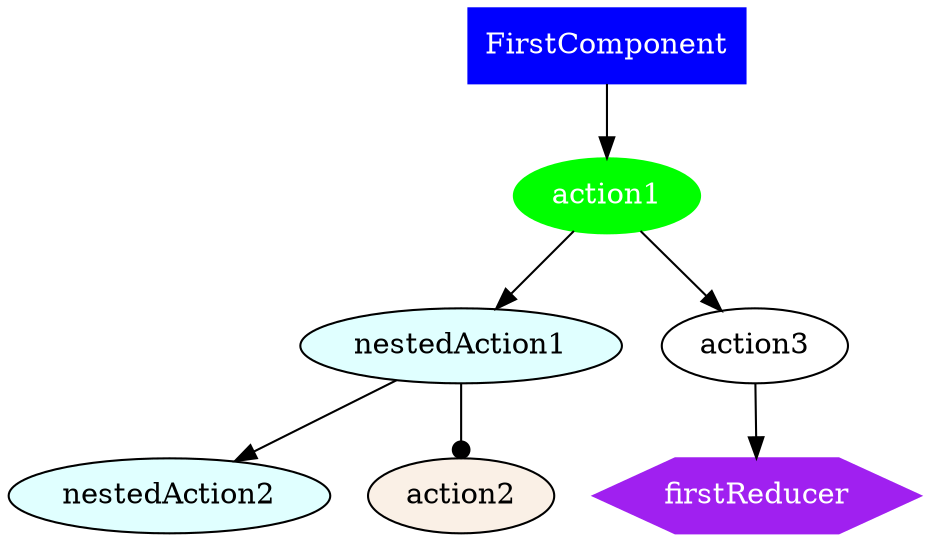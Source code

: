 digraph {
FirstComponent [shape="box", color=blue, fillcolor=blue, fontcolor=white, style=filled]
action1 [color=green, fillcolor=green, fontcolor=white, style=filled]
          FirstComponent -> action1
nestedAction1 [color=black, fillcolor=lightcyan, fontcolor=black, style=filled]
action1 -> nestedAction1
action1 -> action3
nestedAction2 [color=black, fillcolor=lightcyan, fontcolor=black, style=filled]
nestedAction1 -> nestedAction2
action2 [fillcolor=linen, style=filled]
nestedAction1 -> action2 [arrowhead=dot]
firstReducer [shape="hexagon", color=purple, fillcolor=purple, fontcolor=white, style=filled]
          action3 -> firstReducer
}
